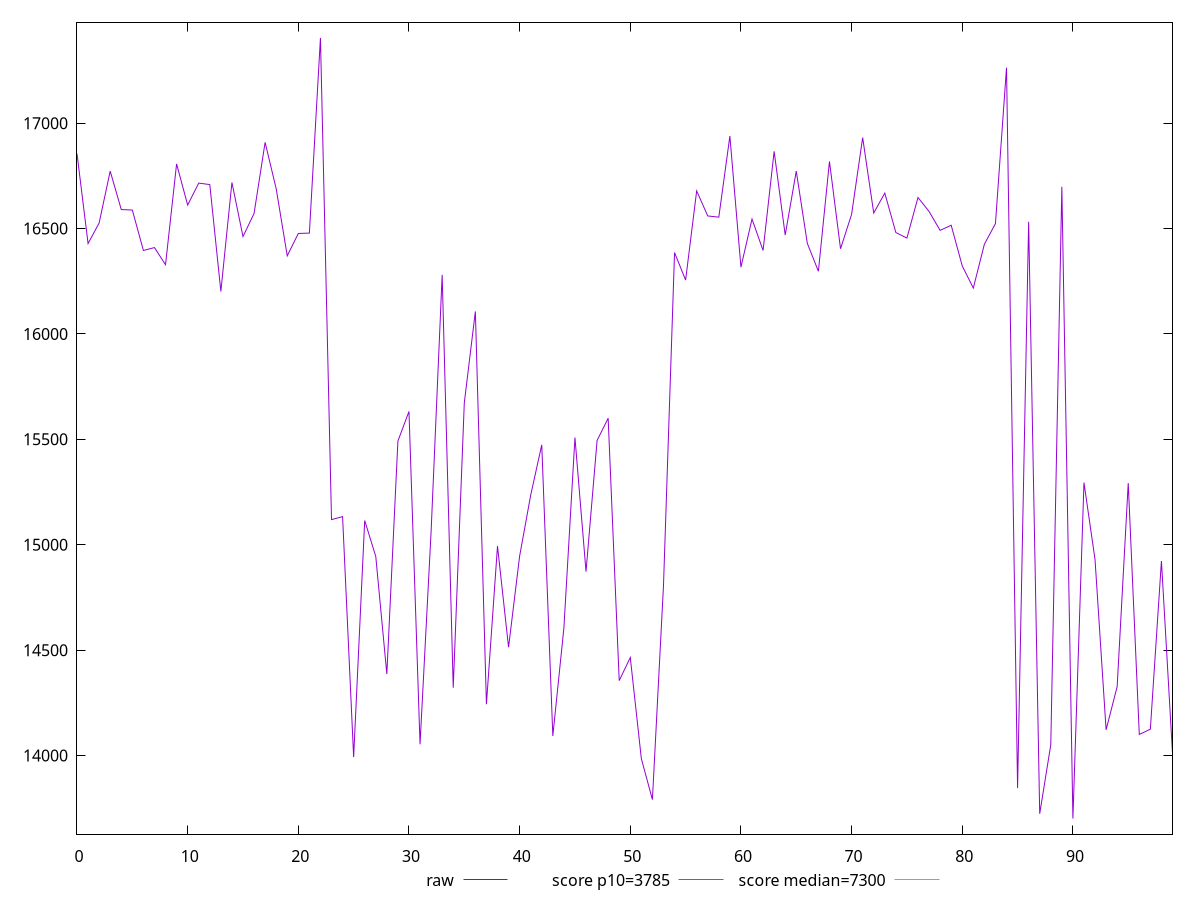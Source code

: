 reset

$raw <<EOF
0 16855.070499999998
1 16428.821
2 16526.159499999998
3 16772.465
4 16590.113499999996
5 16587.692499999997
6 16396.032
7 16409.694
8 16328.425999999996
9 16806.5105
10 16611.488999999998
11 16715.641
12 16708.4655
13 16201.413999999997
14 16718.41
15 16462.093999999997
16 16571.206
17 16908.7285
18 16688.976000000002
19 16370.663999999997
20 16476.688000000002
21 16478.416000000005
22 17404.290499999996
23 15119.180000000002
24 15133.381499999996
25 13992.962500000001
26 15115.017
27 14944.473999999995
28 14386.749
29 15491.944000000001
30 15632.328999999998
31 14053.573
32 15062.589999999998
33 16280.183500000003
34 14321.81
35 15672.622000000003
36 16106.761000000002
37 14243.567000000001
38 14993.508999999998
39 14513.898999999998
40 14946.193
41 15235.118999999999
42 15474.061000000002
43 14092.989000000001
44 14604.771000000002
45 15508.378
46 14872.563999999998
47 15494.533499999998
48 15600.188500000002
49 14355.555
50 14465.103999999998
51 13985.299999999997
52 13791.225000000002
53 14805.0315
54 16385.996
55 16255.602499999999
56 16678.612
57 16559.748499999998
58 16553.916999999998
59 16938.608999999997
60 16316.681
61 16544.942000000003
62 16396.031500000005
63 16866.145
64 16469.008
65 16772.5095
66 16429.3485
67 16297.406000000006
68 16818.3575
69 16404.053
70 16567.172000000002
71 16931.246
72 16573.629499999995
73 16668.031
74 16481.108
75 16454.766
76 16647.128500000003
77 16581.049000000003
78 16491.314999999995
79 16515.589500000002
80 16322.679999999997
81 16217.554000000002
82 16425.663999999997
83 16523.373999999996
84 17263.069000000003
85 13845.403999999999
86 16532.202000000005
87 13723.954
88 14051.21
89 16697.8775
90 13701.3285
91 15294.697999999997
92 14929.532000000003
93 14122.183
94 14327.304999999997
95 15292.465999999997
96 14100.172
97 14125.283999999998
98 14922.996000000003
99 14010.836000000001
EOF

set key outside below
set xrange [0:99]
set yrange [13627.26926:17478.349739999994]
set trange [13627.26926:17478.349739999994]
set terminal svg size 640, 500 enhanced background rgb 'white'
set output "reprap/interactive/samples/pages+cached+noexternal+nomedia/raw/values.svg"

plot $raw title "raw" with line, \
     3785 title "score p10=3785", \
     7300 title "score median=7300"

reset
